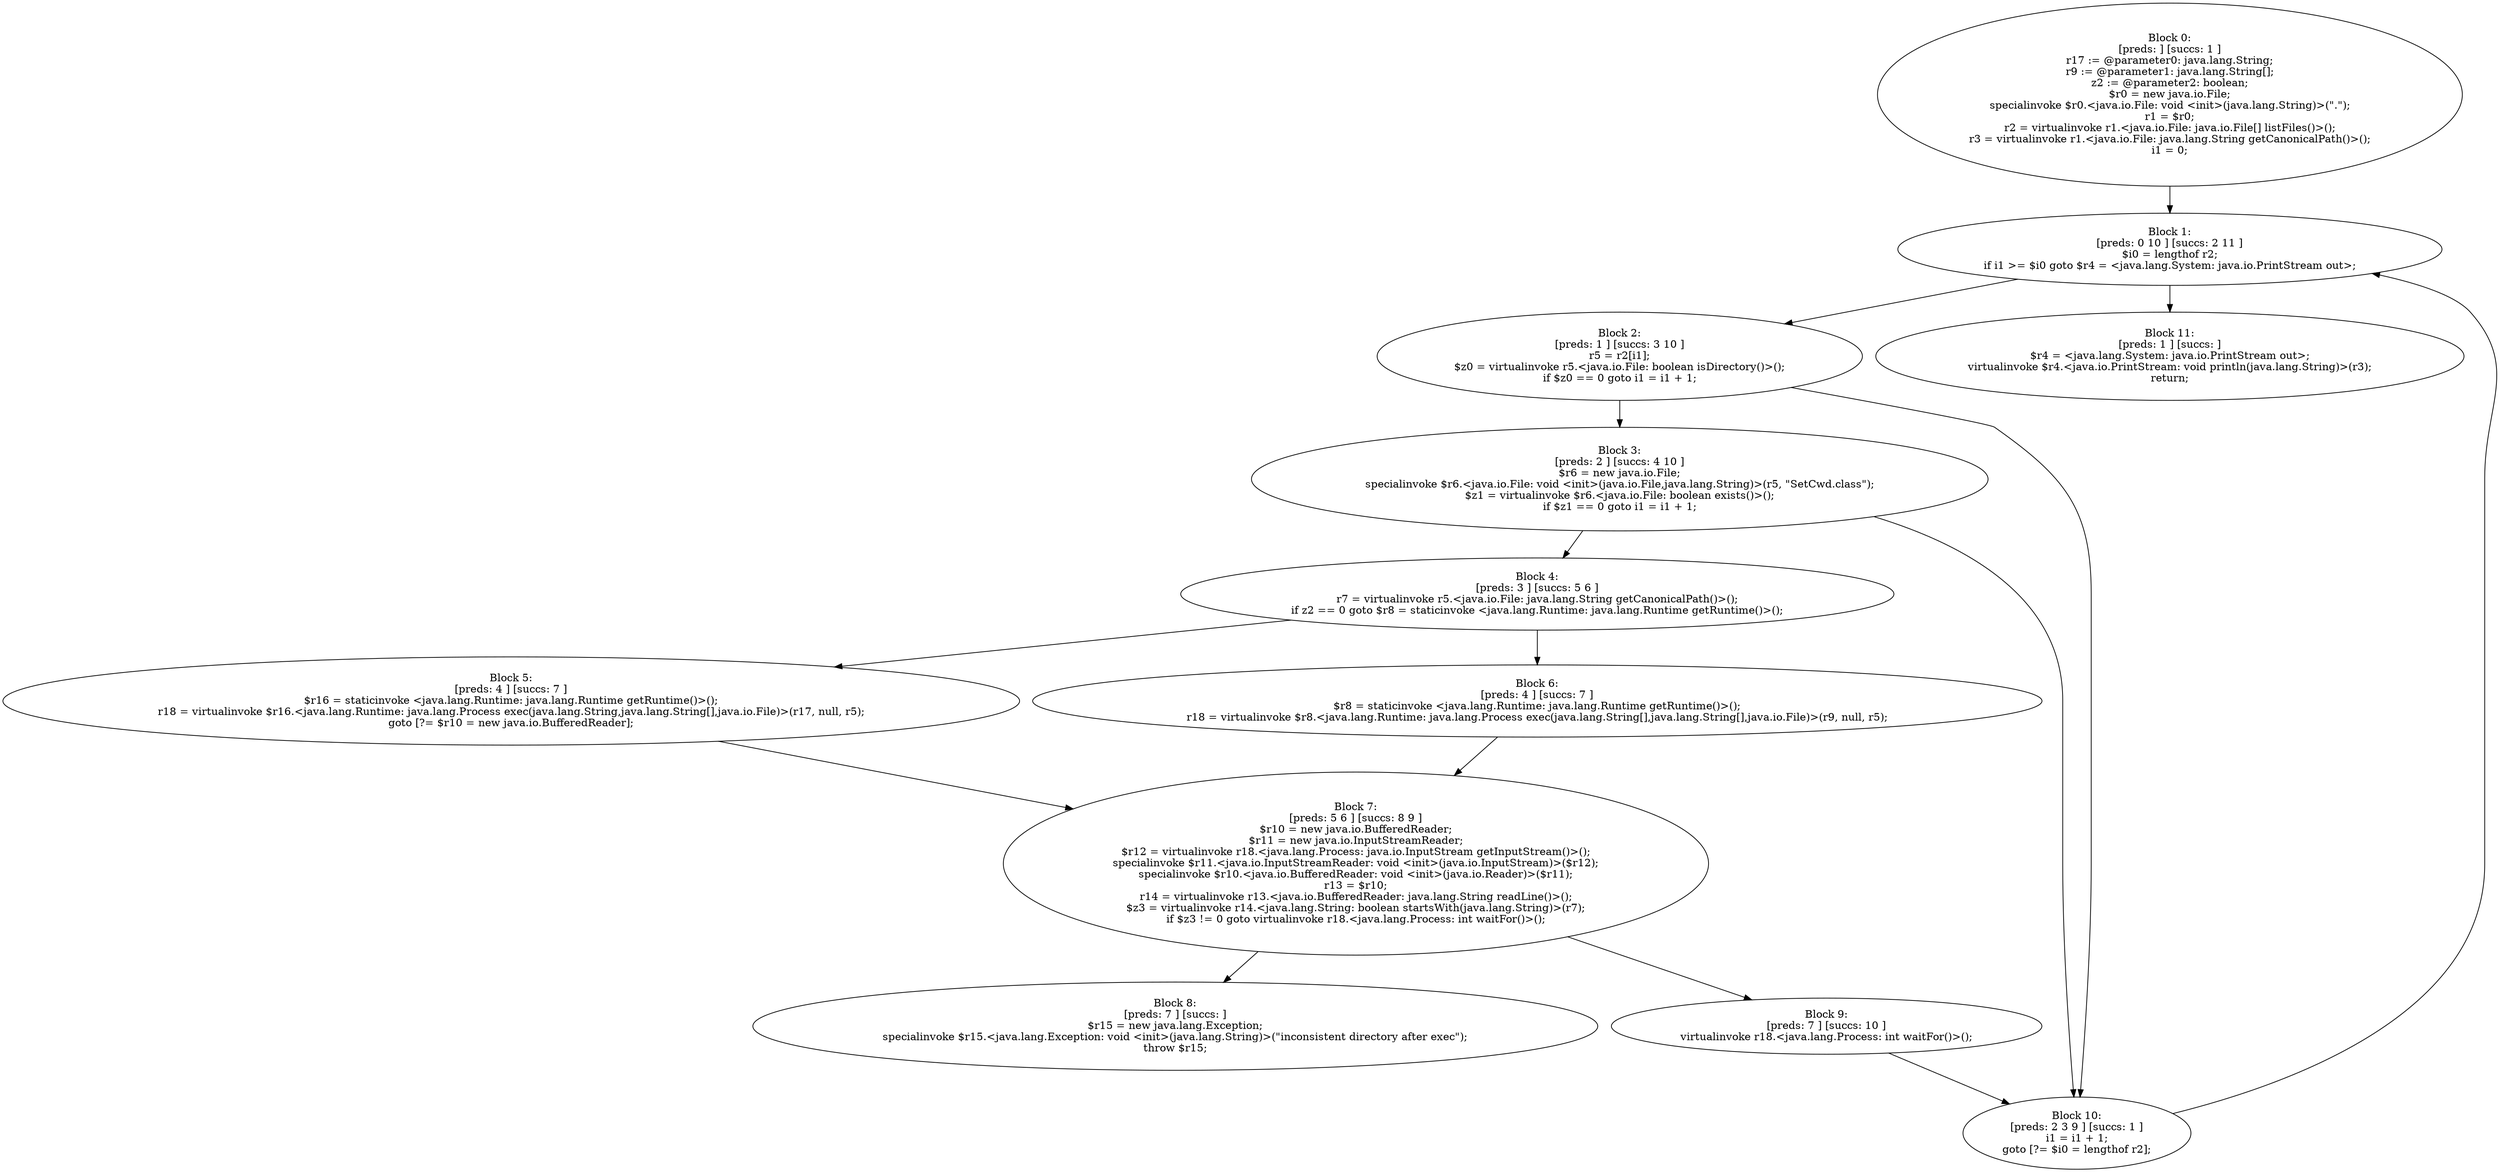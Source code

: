digraph "unitGraph" {
    "Block 0:
[preds: ] [succs: 1 ]
r17 := @parameter0: java.lang.String;
r9 := @parameter1: java.lang.String[];
z2 := @parameter2: boolean;
$r0 = new java.io.File;
specialinvoke $r0.<java.io.File: void <init>(java.lang.String)>(\".\");
r1 = $r0;
r2 = virtualinvoke r1.<java.io.File: java.io.File[] listFiles()>();
r3 = virtualinvoke r1.<java.io.File: java.lang.String getCanonicalPath()>();
i1 = 0;
"
    "Block 1:
[preds: 0 10 ] [succs: 2 11 ]
$i0 = lengthof r2;
if i1 >= $i0 goto $r4 = <java.lang.System: java.io.PrintStream out>;
"
    "Block 2:
[preds: 1 ] [succs: 3 10 ]
r5 = r2[i1];
$z0 = virtualinvoke r5.<java.io.File: boolean isDirectory()>();
if $z0 == 0 goto i1 = i1 + 1;
"
    "Block 3:
[preds: 2 ] [succs: 4 10 ]
$r6 = new java.io.File;
specialinvoke $r6.<java.io.File: void <init>(java.io.File,java.lang.String)>(r5, \"SetCwd.class\");
$z1 = virtualinvoke $r6.<java.io.File: boolean exists()>();
if $z1 == 0 goto i1 = i1 + 1;
"
    "Block 4:
[preds: 3 ] [succs: 5 6 ]
r7 = virtualinvoke r5.<java.io.File: java.lang.String getCanonicalPath()>();
if z2 == 0 goto $r8 = staticinvoke <java.lang.Runtime: java.lang.Runtime getRuntime()>();
"
    "Block 5:
[preds: 4 ] [succs: 7 ]
$r16 = staticinvoke <java.lang.Runtime: java.lang.Runtime getRuntime()>();
r18 = virtualinvoke $r16.<java.lang.Runtime: java.lang.Process exec(java.lang.String,java.lang.String[],java.io.File)>(r17, null, r5);
goto [?= $r10 = new java.io.BufferedReader];
"
    "Block 6:
[preds: 4 ] [succs: 7 ]
$r8 = staticinvoke <java.lang.Runtime: java.lang.Runtime getRuntime()>();
r18 = virtualinvoke $r8.<java.lang.Runtime: java.lang.Process exec(java.lang.String[],java.lang.String[],java.io.File)>(r9, null, r5);
"
    "Block 7:
[preds: 5 6 ] [succs: 8 9 ]
$r10 = new java.io.BufferedReader;
$r11 = new java.io.InputStreamReader;
$r12 = virtualinvoke r18.<java.lang.Process: java.io.InputStream getInputStream()>();
specialinvoke $r11.<java.io.InputStreamReader: void <init>(java.io.InputStream)>($r12);
specialinvoke $r10.<java.io.BufferedReader: void <init>(java.io.Reader)>($r11);
r13 = $r10;
r14 = virtualinvoke r13.<java.io.BufferedReader: java.lang.String readLine()>();
$z3 = virtualinvoke r14.<java.lang.String: boolean startsWith(java.lang.String)>(r7);
if $z3 != 0 goto virtualinvoke r18.<java.lang.Process: int waitFor()>();
"
    "Block 8:
[preds: 7 ] [succs: ]
$r15 = new java.lang.Exception;
specialinvoke $r15.<java.lang.Exception: void <init>(java.lang.String)>(\"inconsistent directory after exec\");
throw $r15;
"
    "Block 9:
[preds: 7 ] [succs: 10 ]
virtualinvoke r18.<java.lang.Process: int waitFor()>();
"
    "Block 10:
[preds: 2 3 9 ] [succs: 1 ]
i1 = i1 + 1;
goto [?= $i0 = lengthof r2];
"
    "Block 11:
[preds: 1 ] [succs: ]
$r4 = <java.lang.System: java.io.PrintStream out>;
virtualinvoke $r4.<java.io.PrintStream: void println(java.lang.String)>(r3);
return;
"
    "Block 0:
[preds: ] [succs: 1 ]
r17 := @parameter0: java.lang.String;
r9 := @parameter1: java.lang.String[];
z2 := @parameter2: boolean;
$r0 = new java.io.File;
specialinvoke $r0.<java.io.File: void <init>(java.lang.String)>(\".\");
r1 = $r0;
r2 = virtualinvoke r1.<java.io.File: java.io.File[] listFiles()>();
r3 = virtualinvoke r1.<java.io.File: java.lang.String getCanonicalPath()>();
i1 = 0;
"->"Block 1:
[preds: 0 10 ] [succs: 2 11 ]
$i0 = lengthof r2;
if i1 >= $i0 goto $r4 = <java.lang.System: java.io.PrintStream out>;
";
    "Block 1:
[preds: 0 10 ] [succs: 2 11 ]
$i0 = lengthof r2;
if i1 >= $i0 goto $r4 = <java.lang.System: java.io.PrintStream out>;
"->"Block 2:
[preds: 1 ] [succs: 3 10 ]
r5 = r2[i1];
$z0 = virtualinvoke r5.<java.io.File: boolean isDirectory()>();
if $z0 == 0 goto i1 = i1 + 1;
";
    "Block 1:
[preds: 0 10 ] [succs: 2 11 ]
$i0 = lengthof r2;
if i1 >= $i0 goto $r4 = <java.lang.System: java.io.PrintStream out>;
"->"Block 11:
[preds: 1 ] [succs: ]
$r4 = <java.lang.System: java.io.PrintStream out>;
virtualinvoke $r4.<java.io.PrintStream: void println(java.lang.String)>(r3);
return;
";
    "Block 2:
[preds: 1 ] [succs: 3 10 ]
r5 = r2[i1];
$z0 = virtualinvoke r5.<java.io.File: boolean isDirectory()>();
if $z0 == 0 goto i1 = i1 + 1;
"->"Block 3:
[preds: 2 ] [succs: 4 10 ]
$r6 = new java.io.File;
specialinvoke $r6.<java.io.File: void <init>(java.io.File,java.lang.String)>(r5, \"SetCwd.class\");
$z1 = virtualinvoke $r6.<java.io.File: boolean exists()>();
if $z1 == 0 goto i1 = i1 + 1;
";
    "Block 2:
[preds: 1 ] [succs: 3 10 ]
r5 = r2[i1];
$z0 = virtualinvoke r5.<java.io.File: boolean isDirectory()>();
if $z0 == 0 goto i1 = i1 + 1;
"->"Block 10:
[preds: 2 3 9 ] [succs: 1 ]
i1 = i1 + 1;
goto [?= $i0 = lengthof r2];
";
    "Block 3:
[preds: 2 ] [succs: 4 10 ]
$r6 = new java.io.File;
specialinvoke $r6.<java.io.File: void <init>(java.io.File,java.lang.String)>(r5, \"SetCwd.class\");
$z1 = virtualinvoke $r6.<java.io.File: boolean exists()>();
if $z1 == 0 goto i1 = i1 + 1;
"->"Block 4:
[preds: 3 ] [succs: 5 6 ]
r7 = virtualinvoke r5.<java.io.File: java.lang.String getCanonicalPath()>();
if z2 == 0 goto $r8 = staticinvoke <java.lang.Runtime: java.lang.Runtime getRuntime()>();
";
    "Block 3:
[preds: 2 ] [succs: 4 10 ]
$r6 = new java.io.File;
specialinvoke $r6.<java.io.File: void <init>(java.io.File,java.lang.String)>(r5, \"SetCwd.class\");
$z1 = virtualinvoke $r6.<java.io.File: boolean exists()>();
if $z1 == 0 goto i1 = i1 + 1;
"->"Block 10:
[preds: 2 3 9 ] [succs: 1 ]
i1 = i1 + 1;
goto [?= $i0 = lengthof r2];
";
    "Block 4:
[preds: 3 ] [succs: 5 6 ]
r7 = virtualinvoke r5.<java.io.File: java.lang.String getCanonicalPath()>();
if z2 == 0 goto $r8 = staticinvoke <java.lang.Runtime: java.lang.Runtime getRuntime()>();
"->"Block 5:
[preds: 4 ] [succs: 7 ]
$r16 = staticinvoke <java.lang.Runtime: java.lang.Runtime getRuntime()>();
r18 = virtualinvoke $r16.<java.lang.Runtime: java.lang.Process exec(java.lang.String,java.lang.String[],java.io.File)>(r17, null, r5);
goto [?= $r10 = new java.io.BufferedReader];
";
    "Block 4:
[preds: 3 ] [succs: 5 6 ]
r7 = virtualinvoke r5.<java.io.File: java.lang.String getCanonicalPath()>();
if z2 == 0 goto $r8 = staticinvoke <java.lang.Runtime: java.lang.Runtime getRuntime()>();
"->"Block 6:
[preds: 4 ] [succs: 7 ]
$r8 = staticinvoke <java.lang.Runtime: java.lang.Runtime getRuntime()>();
r18 = virtualinvoke $r8.<java.lang.Runtime: java.lang.Process exec(java.lang.String[],java.lang.String[],java.io.File)>(r9, null, r5);
";
    "Block 5:
[preds: 4 ] [succs: 7 ]
$r16 = staticinvoke <java.lang.Runtime: java.lang.Runtime getRuntime()>();
r18 = virtualinvoke $r16.<java.lang.Runtime: java.lang.Process exec(java.lang.String,java.lang.String[],java.io.File)>(r17, null, r5);
goto [?= $r10 = new java.io.BufferedReader];
"->"Block 7:
[preds: 5 6 ] [succs: 8 9 ]
$r10 = new java.io.BufferedReader;
$r11 = new java.io.InputStreamReader;
$r12 = virtualinvoke r18.<java.lang.Process: java.io.InputStream getInputStream()>();
specialinvoke $r11.<java.io.InputStreamReader: void <init>(java.io.InputStream)>($r12);
specialinvoke $r10.<java.io.BufferedReader: void <init>(java.io.Reader)>($r11);
r13 = $r10;
r14 = virtualinvoke r13.<java.io.BufferedReader: java.lang.String readLine()>();
$z3 = virtualinvoke r14.<java.lang.String: boolean startsWith(java.lang.String)>(r7);
if $z3 != 0 goto virtualinvoke r18.<java.lang.Process: int waitFor()>();
";
    "Block 6:
[preds: 4 ] [succs: 7 ]
$r8 = staticinvoke <java.lang.Runtime: java.lang.Runtime getRuntime()>();
r18 = virtualinvoke $r8.<java.lang.Runtime: java.lang.Process exec(java.lang.String[],java.lang.String[],java.io.File)>(r9, null, r5);
"->"Block 7:
[preds: 5 6 ] [succs: 8 9 ]
$r10 = new java.io.BufferedReader;
$r11 = new java.io.InputStreamReader;
$r12 = virtualinvoke r18.<java.lang.Process: java.io.InputStream getInputStream()>();
specialinvoke $r11.<java.io.InputStreamReader: void <init>(java.io.InputStream)>($r12);
specialinvoke $r10.<java.io.BufferedReader: void <init>(java.io.Reader)>($r11);
r13 = $r10;
r14 = virtualinvoke r13.<java.io.BufferedReader: java.lang.String readLine()>();
$z3 = virtualinvoke r14.<java.lang.String: boolean startsWith(java.lang.String)>(r7);
if $z3 != 0 goto virtualinvoke r18.<java.lang.Process: int waitFor()>();
";
    "Block 7:
[preds: 5 6 ] [succs: 8 9 ]
$r10 = new java.io.BufferedReader;
$r11 = new java.io.InputStreamReader;
$r12 = virtualinvoke r18.<java.lang.Process: java.io.InputStream getInputStream()>();
specialinvoke $r11.<java.io.InputStreamReader: void <init>(java.io.InputStream)>($r12);
specialinvoke $r10.<java.io.BufferedReader: void <init>(java.io.Reader)>($r11);
r13 = $r10;
r14 = virtualinvoke r13.<java.io.BufferedReader: java.lang.String readLine()>();
$z3 = virtualinvoke r14.<java.lang.String: boolean startsWith(java.lang.String)>(r7);
if $z3 != 0 goto virtualinvoke r18.<java.lang.Process: int waitFor()>();
"->"Block 8:
[preds: 7 ] [succs: ]
$r15 = new java.lang.Exception;
specialinvoke $r15.<java.lang.Exception: void <init>(java.lang.String)>(\"inconsistent directory after exec\");
throw $r15;
";
    "Block 7:
[preds: 5 6 ] [succs: 8 9 ]
$r10 = new java.io.BufferedReader;
$r11 = new java.io.InputStreamReader;
$r12 = virtualinvoke r18.<java.lang.Process: java.io.InputStream getInputStream()>();
specialinvoke $r11.<java.io.InputStreamReader: void <init>(java.io.InputStream)>($r12);
specialinvoke $r10.<java.io.BufferedReader: void <init>(java.io.Reader)>($r11);
r13 = $r10;
r14 = virtualinvoke r13.<java.io.BufferedReader: java.lang.String readLine()>();
$z3 = virtualinvoke r14.<java.lang.String: boolean startsWith(java.lang.String)>(r7);
if $z3 != 0 goto virtualinvoke r18.<java.lang.Process: int waitFor()>();
"->"Block 9:
[preds: 7 ] [succs: 10 ]
virtualinvoke r18.<java.lang.Process: int waitFor()>();
";
    "Block 9:
[preds: 7 ] [succs: 10 ]
virtualinvoke r18.<java.lang.Process: int waitFor()>();
"->"Block 10:
[preds: 2 3 9 ] [succs: 1 ]
i1 = i1 + 1;
goto [?= $i0 = lengthof r2];
";
    "Block 10:
[preds: 2 3 9 ] [succs: 1 ]
i1 = i1 + 1;
goto [?= $i0 = lengthof r2];
"->"Block 1:
[preds: 0 10 ] [succs: 2 11 ]
$i0 = lengthof r2;
if i1 >= $i0 goto $r4 = <java.lang.System: java.io.PrintStream out>;
";
}
